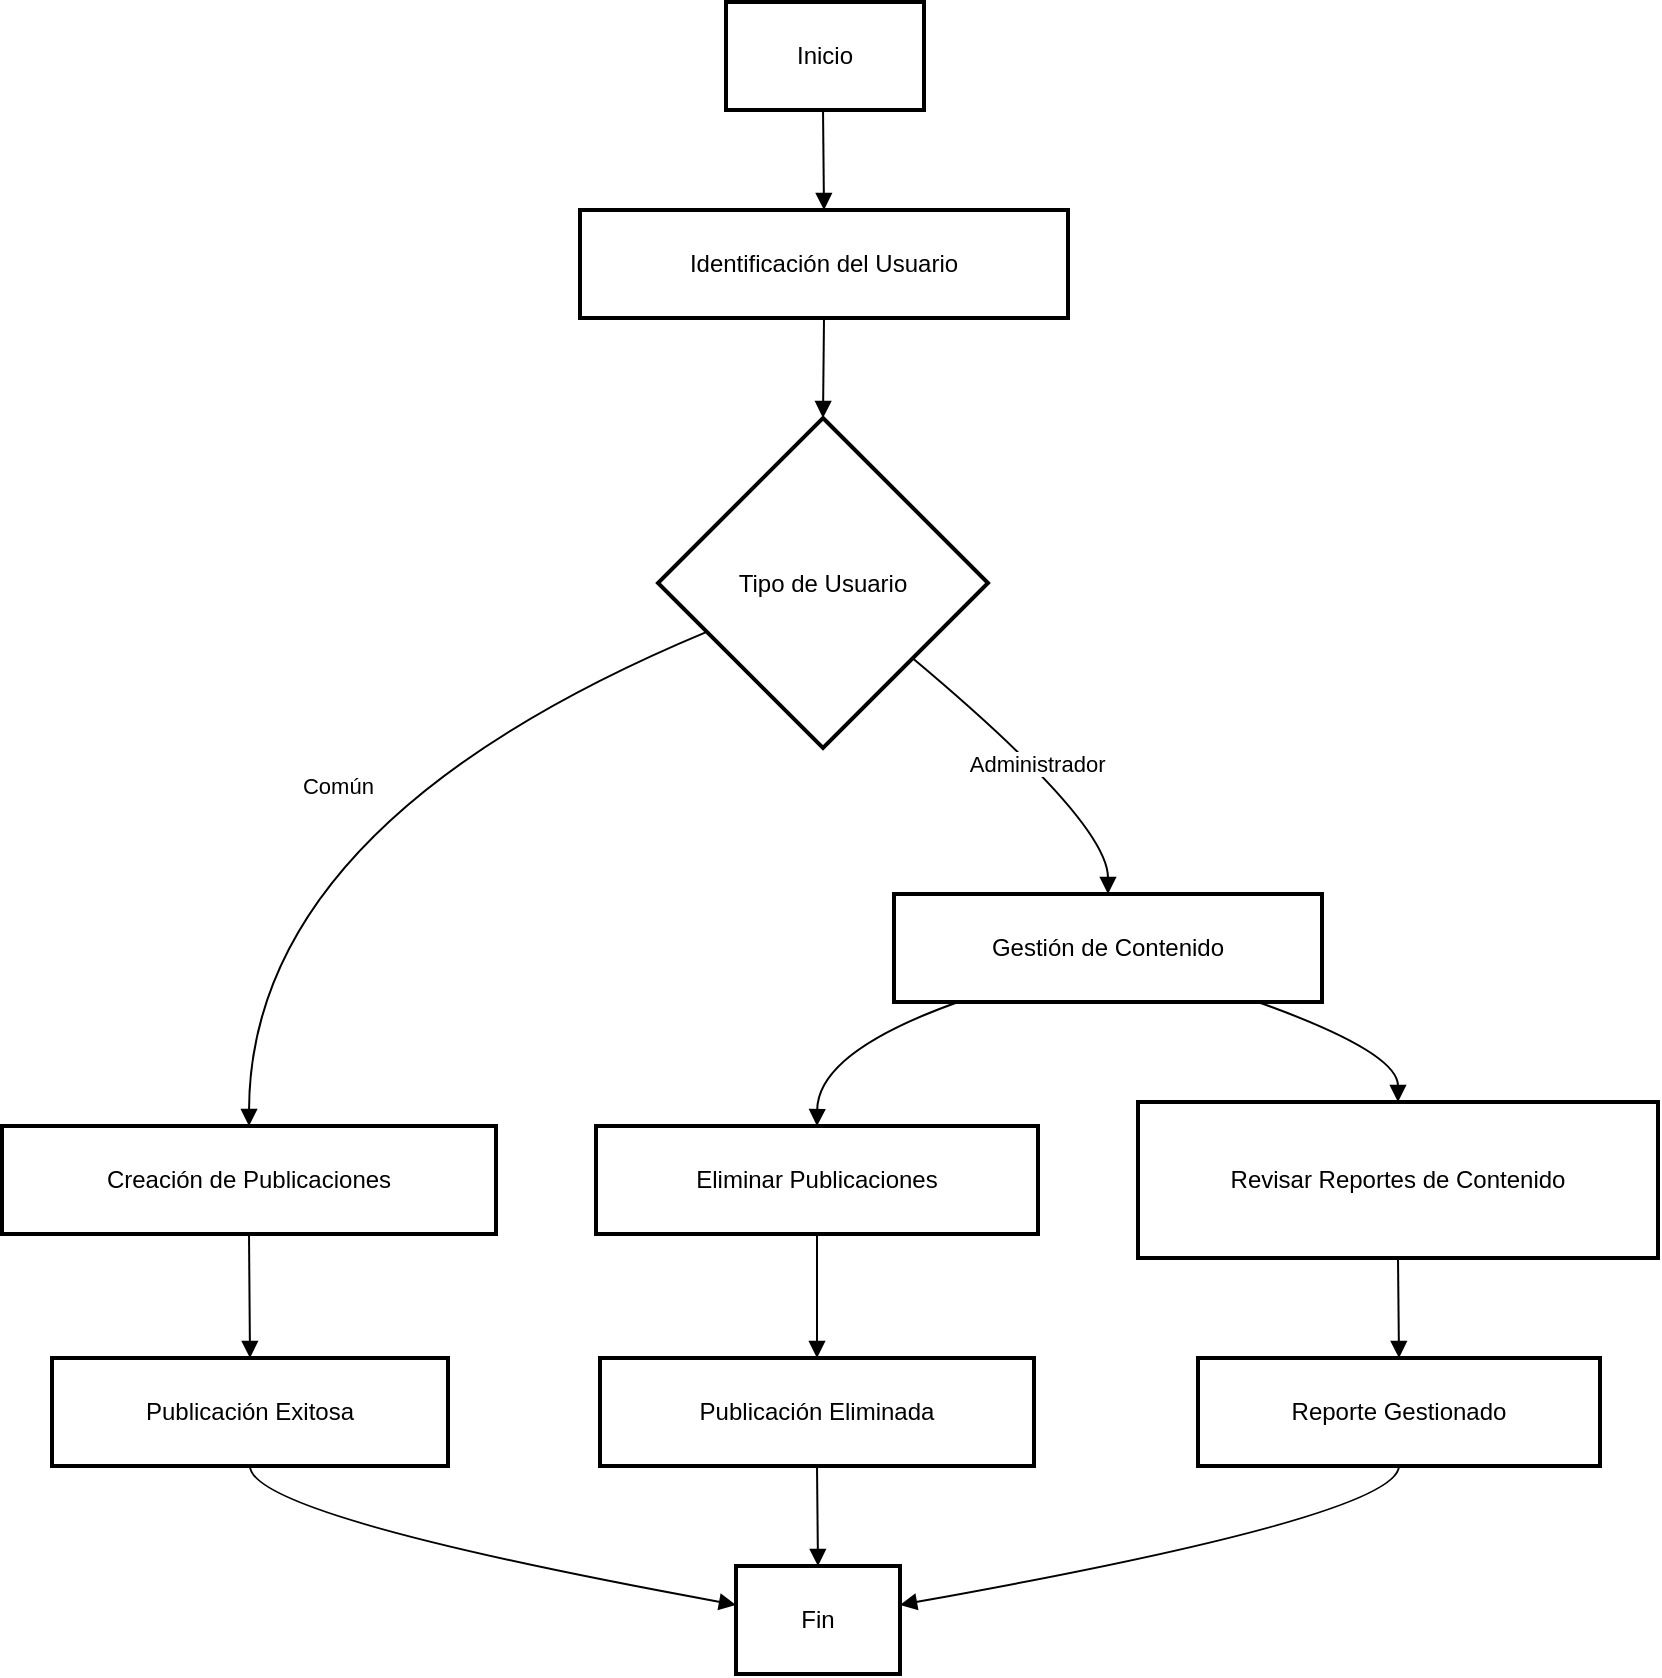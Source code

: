 <mxfile version="27.0.5">
  <diagram name="Página-1" id="h94OmH_eFrl4joN55cpw">
    <mxGraphModel dx="1240" dy="580" grid="1" gridSize="10" guides="1" tooltips="1" connect="1" arrows="1" fold="1" page="1" pageScale="1" pageWidth="827" pageHeight="1169" math="0" shadow="0">
      <root>
        <mxCell id="0" />
        <mxCell id="1" parent="0" />
        <mxCell id="2" value="Inicio" style="whiteSpace=wrap;strokeWidth=2;" parent="1" vertex="1">
          <mxGeometry x="370" y="8" width="99" height="54" as="geometry" />
        </mxCell>
        <mxCell id="3" value="Identificación del Usuario" style="whiteSpace=wrap;strokeWidth=2;" parent="1" vertex="1">
          <mxGeometry x="297" y="112" width="244" height="54" as="geometry" />
        </mxCell>
        <mxCell id="4" value="Tipo de Usuario" style="rhombus;strokeWidth=2;whiteSpace=wrap;" parent="1" vertex="1">
          <mxGeometry x="336" y="216" width="165" height="165" as="geometry" />
        </mxCell>
        <mxCell id="5" value="Creación de Publicaciones" style="whiteSpace=wrap;strokeWidth=2;" parent="1" vertex="1">
          <mxGeometry x="8" y="570" width="247" height="54" as="geometry" />
        </mxCell>
        <mxCell id="6" value="Gestión de Contenido" style="whiteSpace=wrap;strokeWidth=2;" parent="1" vertex="1">
          <mxGeometry x="454" y="454" width="214" height="54" as="geometry" />
        </mxCell>
        <mxCell id="7" value="Eliminar Publicaciones" style="whiteSpace=wrap;strokeWidth=2;" parent="1" vertex="1">
          <mxGeometry x="305" y="570" width="221" height="54" as="geometry" />
        </mxCell>
        <mxCell id="8" value="Revisar Reportes de Contenido" style="whiteSpace=wrap;strokeWidth=2;" parent="1" vertex="1">
          <mxGeometry x="576" y="558" width="260" height="78" as="geometry" />
        </mxCell>
        <mxCell id="9" value="Publicación Exitosa" style="whiteSpace=wrap;strokeWidth=2;" parent="1" vertex="1">
          <mxGeometry x="33" y="686" width="198" height="54" as="geometry" />
        </mxCell>
        <mxCell id="10" value="Publicación Eliminada" style="whiteSpace=wrap;strokeWidth=2;" parent="1" vertex="1">
          <mxGeometry x="307" y="686" width="217" height="54" as="geometry" />
        </mxCell>
        <mxCell id="11" value="Reporte Gestionado" style="whiteSpace=wrap;strokeWidth=2;" parent="1" vertex="1">
          <mxGeometry x="606" y="686" width="201" height="54" as="geometry" />
        </mxCell>
        <mxCell id="12" value="Fin" style="whiteSpace=wrap;strokeWidth=2;" parent="1" vertex="1">
          <mxGeometry x="375" y="790" width="82" height="54" as="geometry" />
        </mxCell>
        <mxCell id="13" value="" style="curved=1;startArrow=none;endArrow=block;exitX=0.49;exitY=1;entryX=0.5;entryY=0;" parent="1" source="2" target="3" edge="1">
          <mxGeometry relative="1" as="geometry">
            <Array as="points" />
          </mxGeometry>
        </mxCell>
        <mxCell id="14" value="" style="curved=1;startArrow=none;endArrow=block;exitX=0.5;exitY=1;entryX=0.5;entryY=0;" parent="1" source="3" target="4" edge="1">
          <mxGeometry relative="1" as="geometry">
            <Array as="points" />
          </mxGeometry>
        </mxCell>
        <mxCell id="15" value="Común" style="curved=1;startArrow=none;endArrow=block;exitX=0;exitY=0.71;entryX=0.5;entryY=0;" parent="1" source="4" target="5" edge="1">
          <mxGeometry relative="1" as="geometry">
            <Array as="points">
              <mxPoint x="132" y="418" />
            </Array>
          </mxGeometry>
        </mxCell>
        <mxCell id="16" value="Administrador" style="curved=1;startArrow=none;endArrow=block;exitX=1;exitY=0.92;entryX=0.5;entryY=0;" parent="1" source="4" target="6" edge="1">
          <mxGeometry relative="1" as="geometry">
            <Array as="points">
              <mxPoint x="561" y="418" />
            </Array>
          </mxGeometry>
        </mxCell>
        <mxCell id="17" value="" style="curved=1;startArrow=none;endArrow=block;exitX=0.15;exitY=1;entryX=0.5;entryY=0;" parent="1" source="6" target="7" edge="1">
          <mxGeometry relative="1" as="geometry">
            <Array as="points">
              <mxPoint x="416" y="533" />
            </Array>
          </mxGeometry>
        </mxCell>
        <mxCell id="18" value="" style="curved=1;startArrow=none;endArrow=block;exitX=0.85;exitY=1;entryX=0.5;entryY=0;" parent="1" source="6" target="8" edge="1">
          <mxGeometry relative="1" as="geometry">
            <Array as="points">
              <mxPoint x="706" y="533" />
            </Array>
          </mxGeometry>
        </mxCell>
        <mxCell id="19" value="" style="curved=1;startArrow=none;endArrow=block;exitX=0.5;exitY=1;entryX=0.5;entryY=0;" parent="1" source="5" target="9" edge="1">
          <mxGeometry relative="1" as="geometry">
            <Array as="points" />
          </mxGeometry>
        </mxCell>
        <mxCell id="20" value="" style="curved=1;startArrow=none;endArrow=block;exitX=0.5;exitY=1;entryX=0.5;entryY=0;" parent="1" source="7" target="10" edge="1">
          <mxGeometry relative="1" as="geometry">
            <Array as="points" />
          </mxGeometry>
        </mxCell>
        <mxCell id="21" value="" style="curved=1;startArrow=none;endArrow=block;exitX=0.5;exitY=1;entryX=0.5;entryY=0;" parent="1" source="8" target="11" edge="1">
          <mxGeometry relative="1" as="geometry">
            <Array as="points" />
          </mxGeometry>
        </mxCell>
        <mxCell id="22" value="" style="curved=1;startArrow=none;endArrow=block;exitX=0.5;exitY=1;entryX=0;entryY=0.36;" parent="1" source="9" target="12" edge="1">
          <mxGeometry relative="1" as="geometry">
            <Array as="points">
              <mxPoint x="132" y="765" />
            </Array>
          </mxGeometry>
        </mxCell>
        <mxCell id="23" value="" style="curved=1;startArrow=none;endArrow=block;exitX=0.5;exitY=1;entryX=0.5;entryY=0;" parent="1" source="10" target="12" edge="1">
          <mxGeometry relative="1" as="geometry">
            <Array as="points" />
          </mxGeometry>
        </mxCell>
        <mxCell id="24" value="" style="curved=1;startArrow=none;endArrow=block;exitX=0.5;exitY=1;entryX=1;entryY=0.36;" parent="1" source="11" target="12" edge="1">
          <mxGeometry relative="1" as="geometry">
            <Array as="points">
              <mxPoint x="706" y="765" />
            </Array>
          </mxGeometry>
        </mxCell>
      </root>
    </mxGraphModel>
  </diagram>
</mxfile>
